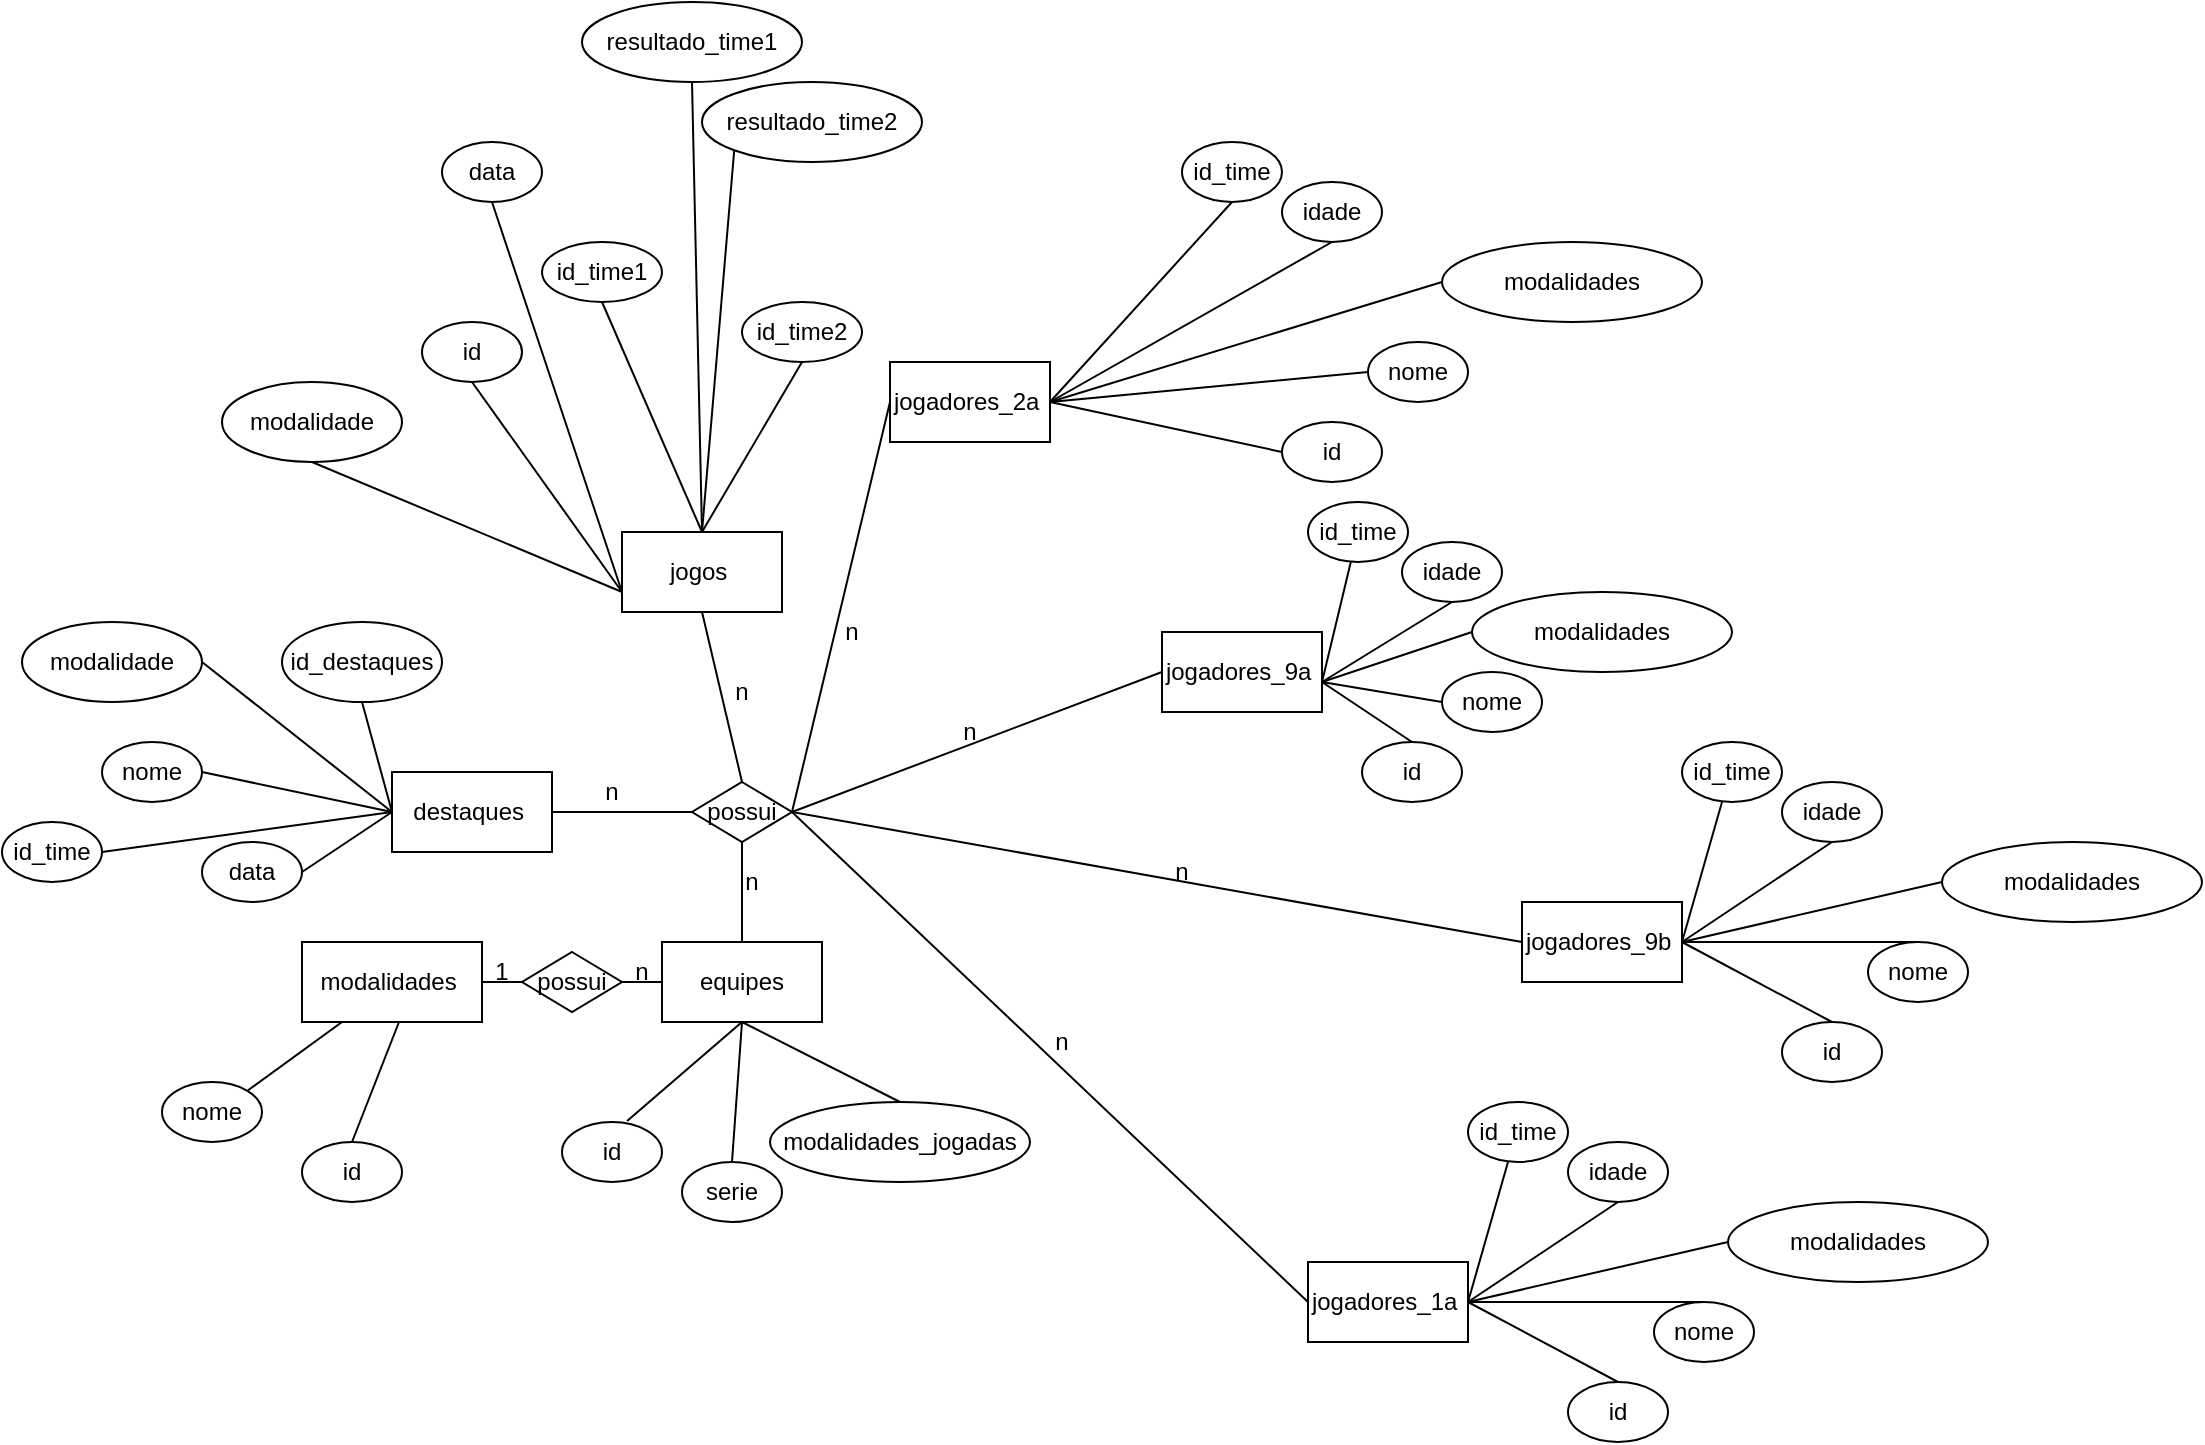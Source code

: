 <mxfile version="24.7.6">
  <diagram name="Página-1" id="XERevIFsAHX4DDxvJxri">
    <mxGraphModel dx="2442" dy="2038" grid="1" gridSize="10" guides="1" tooltips="1" connect="1" arrows="1" fold="1" page="1" pageScale="1" pageWidth="827" pageHeight="1169" math="0" shadow="0">
      <root>
        <mxCell id="0" />
        <mxCell id="1" parent="0" />
        <mxCell id="SqjKZSaL8NwDpM86Zb0R-29" value="modalidades&amp;nbsp;" style="rounded=0;whiteSpace=wrap;html=1;" vertex="1" parent="1">
          <mxGeometry x="90" y="190" width="90" height="40" as="geometry" />
        </mxCell>
        <mxCell id="SqjKZSaL8NwDpM86Zb0R-30" value="equipes" style="rounded=0;whiteSpace=wrap;html=1;" vertex="1" parent="1">
          <mxGeometry x="270" y="190" width="80" height="40" as="geometry" />
        </mxCell>
        <mxCell id="SqjKZSaL8NwDpM86Zb0R-32" value="jogadores_1a&amp;nbsp;" style="rounded=0;whiteSpace=wrap;html=1;" vertex="1" parent="1">
          <mxGeometry x="593" y="350" width="80" height="40" as="geometry" />
        </mxCell>
        <mxCell id="SqjKZSaL8NwDpM86Zb0R-34" value="destaques&amp;nbsp;" style="rounded=0;whiteSpace=wrap;html=1;" vertex="1" parent="1">
          <mxGeometry x="135" y="105" width="80" height="40" as="geometry" />
        </mxCell>
        <mxCell id="SqjKZSaL8NwDpM86Zb0R-35" value="jogos&amp;nbsp;" style="rounded=0;whiteSpace=wrap;html=1;" vertex="1" parent="1">
          <mxGeometry x="250" y="-15" width="80" height="40" as="geometry" />
        </mxCell>
        <mxCell id="SqjKZSaL8NwDpM86Zb0R-36" value="jogadores_2a&amp;nbsp;" style="rounded=0;whiteSpace=wrap;html=1;" vertex="1" parent="1">
          <mxGeometry x="384" y="-100" width="80" height="40" as="geometry" />
        </mxCell>
        <mxCell id="SqjKZSaL8NwDpM86Zb0R-37" value="jogadores_9a&amp;nbsp;" style="rounded=0;whiteSpace=wrap;html=1;" vertex="1" parent="1">
          <mxGeometry x="520" y="35" width="80" height="40" as="geometry" />
        </mxCell>
        <mxCell id="SqjKZSaL8NwDpM86Zb0R-38" value="jogadores_9b&amp;nbsp;" style="rounded=0;whiteSpace=wrap;html=1;" vertex="1" parent="1">
          <mxGeometry x="700" y="170" width="80" height="40" as="geometry" />
        </mxCell>
        <mxCell id="SqjKZSaL8NwDpM86Zb0R-41" value="nome" style="ellipse;whiteSpace=wrap;html=1;" vertex="1" parent="1">
          <mxGeometry x="20" y="260" width="50" height="30" as="geometry" />
        </mxCell>
        <mxCell id="SqjKZSaL8NwDpM86Zb0R-42" value="id" style="ellipse;whiteSpace=wrap;html=1;" vertex="1" parent="1">
          <mxGeometry x="90" y="290" width="50" height="30" as="geometry" />
        </mxCell>
        <mxCell id="SqjKZSaL8NwDpM86Zb0R-44" value="" style="endArrow=none;html=1;rounded=0;exitX=1;exitY=0;exitDx=0;exitDy=0;" edge="1" parent="1" source="SqjKZSaL8NwDpM86Zb0R-41">
          <mxGeometry width="50" height="50" relative="1" as="geometry">
            <mxPoint x="60" y="280" as="sourcePoint" />
            <mxPoint x="110" y="230" as="targetPoint" />
          </mxGeometry>
        </mxCell>
        <mxCell id="SqjKZSaL8NwDpM86Zb0R-45" value="" style="endArrow=none;html=1;rounded=0;exitX=0.5;exitY=0;exitDx=0;exitDy=0;" edge="1" parent="1" source="SqjKZSaL8NwDpM86Zb0R-42">
          <mxGeometry width="50" height="50" relative="1" as="geometry">
            <mxPoint x="91.5" y="265" as="sourcePoint" />
            <mxPoint x="138.5" y="230" as="targetPoint" />
          </mxGeometry>
        </mxCell>
        <mxCell id="SqjKZSaL8NwDpM86Zb0R-46" value="possui" style="rhombus;whiteSpace=wrap;html=1;" vertex="1" parent="1">
          <mxGeometry x="200" y="195" width="50" height="30" as="geometry" />
        </mxCell>
        <mxCell id="SqjKZSaL8NwDpM86Zb0R-48" value="" style="endArrow=none;html=1;rounded=0;exitX=1;exitY=0.5;exitDx=0;exitDy=0;entryX=0;entryY=0.5;entryDx=0;entryDy=0;" edge="1" parent="1" source="SqjKZSaL8NwDpM86Zb0R-29" target="SqjKZSaL8NwDpM86Zb0R-46">
          <mxGeometry width="50" height="50" relative="1" as="geometry">
            <mxPoint x="370" y="330" as="sourcePoint" />
            <mxPoint x="420" y="280" as="targetPoint" />
          </mxGeometry>
        </mxCell>
        <mxCell id="SqjKZSaL8NwDpM86Zb0R-49" value="" style="endArrow=none;html=1;rounded=0;exitX=1;exitY=0.5;exitDx=0;exitDy=0;entryX=0;entryY=0.5;entryDx=0;entryDy=0;" edge="1" parent="1">
          <mxGeometry width="50" height="50" relative="1" as="geometry">
            <mxPoint x="250" y="210" as="sourcePoint" />
            <mxPoint x="270" y="210" as="targetPoint" />
          </mxGeometry>
        </mxCell>
        <mxCell id="SqjKZSaL8NwDpM86Zb0R-50" value="1" style="text;html=1;align=center;verticalAlign=middle;whiteSpace=wrap;rounded=0;" vertex="1" parent="1">
          <mxGeometry x="160" y="190" width="60" height="30" as="geometry" />
        </mxCell>
        <mxCell id="SqjKZSaL8NwDpM86Zb0R-51" value="n" style="text;html=1;align=center;verticalAlign=middle;whiteSpace=wrap;rounded=0;" vertex="1" parent="1">
          <mxGeometry x="230" y="190" width="60" height="30" as="geometry" />
        </mxCell>
        <mxCell id="SqjKZSaL8NwDpM86Zb0R-52" value="id" style="ellipse;whiteSpace=wrap;html=1;" vertex="1" parent="1">
          <mxGeometry x="220" y="280" width="50" height="30" as="geometry" />
        </mxCell>
        <mxCell id="SqjKZSaL8NwDpM86Zb0R-53" value="serie" style="ellipse;whiteSpace=wrap;html=1;" vertex="1" parent="1">
          <mxGeometry x="280" y="300" width="50" height="30" as="geometry" />
        </mxCell>
        <mxCell id="SqjKZSaL8NwDpM86Zb0R-54" value="modalidades_jogadas" style="ellipse;whiteSpace=wrap;html=1;" vertex="1" parent="1">
          <mxGeometry x="324" y="270" width="130" height="40" as="geometry" />
        </mxCell>
        <mxCell id="SqjKZSaL8NwDpM86Zb0R-56" value="" style="endArrow=none;html=1;rounded=0;exitX=0.651;exitY=-0.016;exitDx=0;exitDy=0;exitPerimeter=0;entryX=0.5;entryY=1;entryDx=0;entryDy=0;" edge="1" parent="1" source="SqjKZSaL8NwDpM86Zb0R-52" target="SqjKZSaL8NwDpM86Zb0R-30">
          <mxGeometry width="50" height="50" relative="1" as="geometry">
            <mxPoint x="240" y="280" as="sourcePoint" />
            <mxPoint x="290" y="230" as="targetPoint" />
          </mxGeometry>
        </mxCell>
        <mxCell id="SqjKZSaL8NwDpM86Zb0R-57" value="" style="endArrow=none;html=1;rounded=0;exitX=0.5;exitY=0;exitDx=0;exitDy=0;entryX=0.5;entryY=1;entryDx=0;entryDy=0;" edge="1" parent="1" source="SqjKZSaL8NwDpM86Zb0R-53" target="SqjKZSaL8NwDpM86Zb0R-30">
          <mxGeometry width="50" height="50" relative="1" as="geometry">
            <mxPoint x="300" y="300" as="sourcePoint" />
            <mxPoint x="357" y="250" as="targetPoint" />
          </mxGeometry>
        </mxCell>
        <mxCell id="SqjKZSaL8NwDpM86Zb0R-58" value="" style="endArrow=none;html=1;rounded=0;exitX=0.5;exitY=0;exitDx=0;exitDy=0;entryX=0.5;entryY=1;entryDx=0;entryDy=0;" edge="1" parent="1" source="SqjKZSaL8NwDpM86Zb0R-54" target="SqjKZSaL8NwDpM86Zb0R-30">
          <mxGeometry width="50" height="50" relative="1" as="geometry">
            <mxPoint x="380" y="270" as="sourcePoint" />
            <mxPoint x="385" y="200" as="targetPoint" />
          </mxGeometry>
        </mxCell>
        <mxCell id="SqjKZSaL8NwDpM86Zb0R-59" value="possui" style="rhombus;whiteSpace=wrap;html=1;" vertex="1" parent="1">
          <mxGeometry x="285" y="110" width="50" height="30" as="geometry" />
        </mxCell>
        <mxCell id="SqjKZSaL8NwDpM86Zb0R-60" value="" style="endArrow=none;html=1;rounded=0;entryX=0.5;entryY=1;entryDx=0;entryDy=0;exitX=0.5;exitY=0;exitDx=0;exitDy=0;" edge="1" parent="1" source="SqjKZSaL8NwDpM86Zb0R-30" target="SqjKZSaL8NwDpM86Zb0R-59">
          <mxGeometry width="50" height="50" relative="1" as="geometry">
            <mxPoint x="310" y="180" as="sourcePoint" />
            <mxPoint x="360" y="130" as="targetPoint" />
          </mxGeometry>
        </mxCell>
        <mxCell id="SqjKZSaL8NwDpM86Zb0R-61" value="" style="endArrow=none;html=1;rounded=0;entryX=0;entryY=0.5;entryDx=0;entryDy=0;exitX=1;exitY=0.5;exitDx=0;exitDy=0;" edge="1" parent="1" source="SqjKZSaL8NwDpM86Zb0R-59" target="SqjKZSaL8NwDpM86Zb0R-36">
          <mxGeometry width="50" height="50" relative="1" as="geometry">
            <mxPoint x="335" y="130" as="sourcePoint" />
            <mxPoint x="385" y="80" as="targetPoint" />
          </mxGeometry>
        </mxCell>
        <mxCell id="SqjKZSaL8NwDpM86Zb0R-62" value="" style="endArrow=none;html=1;rounded=0;entryX=0;entryY=0.5;entryDx=0;entryDy=0;exitX=1;exitY=0.5;exitDx=0;exitDy=0;" edge="1" parent="1" source="SqjKZSaL8NwDpM86Zb0R-59" target="SqjKZSaL8NwDpM86Zb0R-37">
          <mxGeometry width="50" height="50" relative="1" as="geometry">
            <mxPoint x="345" y="135" as="sourcePoint" />
            <mxPoint x="450" y="30" as="targetPoint" />
          </mxGeometry>
        </mxCell>
        <mxCell id="SqjKZSaL8NwDpM86Zb0R-63" value="" style="endArrow=none;html=1;rounded=0;entryX=0;entryY=0.5;entryDx=0;entryDy=0;exitX=1;exitY=0.5;exitDx=0;exitDy=0;" edge="1" parent="1" source="SqjKZSaL8NwDpM86Zb0R-59" target="SqjKZSaL8NwDpM86Zb0R-38">
          <mxGeometry width="50" height="50" relative="1" as="geometry">
            <mxPoint x="340" y="130" as="sourcePoint" />
            <mxPoint x="450" y="100" as="targetPoint" />
          </mxGeometry>
        </mxCell>
        <mxCell id="SqjKZSaL8NwDpM86Zb0R-64" value="" style="endArrow=none;html=1;rounded=0;entryX=0;entryY=0.5;entryDx=0;entryDy=0;exitX=1;exitY=0.5;exitDx=0;exitDy=0;" edge="1" parent="1" source="SqjKZSaL8NwDpM86Zb0R-59" target="SqjKZSaL8NwDpM86Zb0R-32">
          <mxGeometry width="50" height="50" relative="1" as="geometry">
            <mxPoint x="340" y="130" as="sourcePoint" />
            <mxPoint x="450" y="170" as="targetPoint" />
          </mxGeometry>
        </mxCell>
        <mxCell id="SqjKZSaL8NwDpM86Zb0R-65" value="n" style="text;html=1;align=center;verticalAlign=middle;whiteSpace=wrap;rounded=0;" vertex="1" parent="1">
          <mxGeometry x="285" y="145" width="60" height="30" as="geometry" />
        </mxCell>
        <mxCell id="SqjKZSaL8NwDpM86Zb0R-66" value="n" style="text;html=1;align=center;verticalAlign=middle;whiteSpace=wrap;rounded=0;" vertex="1" parent="1">
          <mxGeometry x="335" y="20" width="60" height="30" as="geometry" />
        </mxCell>
        <mxCell id="SqjKZSaL8NwDpM86Zb0R-68" value="n" style="text;html=1;align=center;verticalAlign=middle;whiteSpace=wrap;rounded=0;" vertex="1" parent="1">
          <mxGeometry x="394" y="70" width="60" height="30" as="geometry" />
        </mxCell>
        <mxCell id="SqjKZSaL8NwDpM86Zb0R-69" value="n" style="text;html=1;align=center;verticalAlign=middle;whiteSpace=wrap;rounded=0;" vertex="1" parent="1">
          <mxGeometry x="500" y="140" width="60" height="30" as="geometry" />
        </mxCell>
        <mxCell id="SqjKZSaL8NwDpM86Zb0R-70" value="n" style="text;html=1;align=center;verticalAlign=middle;whiteSpace=wrap;rounded=0;" vertex="1" parent="1">
          <mxGeometry x="430" y="220" width="80" height="40" as="geometry" />
        </mxCell>
        <mxCell id="SqjKZSaL8NwDpM86Zb0R-72" value="id" style="ellipse;whiteSpace=wrap;html=1;" vertex="1" parent="1">
          <mxGeometry x="580" y="-70" width="50" height="30" as="geometry" />
        </mxCell>
        <mxCell id="SqjKZSaL8NwDpM86Zb0R-73" value="nome" style="ellipse;whiteSpace=wrap;html=1;" vertex="1" parent="1">
          <mxGeometry x="623" y="-110" width="50" height="30" as="geometry" />
        </mxCell>
        <mxCell id="SqjKZSaL8NwDpM86Zb0R-74" value="modalidades" style="ellipse;whiteSpace=wrap;html=1;" vertex="1" parent="1">
          <mxGeometry x="660" y="-160" width="130" height="40" as="geometry" />
        </mxCell>
        <mxCell id="SqjKZSaL8NwDpM86Zb0R-75" value="" style="endArrow=none;html=1;rounded=0;entryX=1;entryY=0.5;entryDx=0;entryDy=0;exitX=0;exitY=0.5;exitDx=0;exitDy=0;" edge="1" parent="1" source="SqjKZSaL8NwDpM86Zb0R-72" target="SqjKZSaL8NwDpM86Zb0R-36">
          <mxGeometry width="50" height="50" relative="1" as="geometry">
            <mxPoint x="635" y="-10" as="sourcePoint" />
            <mxPoint x="683" y="-120" as="targetPoint" />
          </mxGeometry>
        </mxCell>
        <mxCell id="SqjKZSaL8NwDpM86Zb0R-76" value="" style="endArrow=none;html=1;rounded=0;exitX=0;exitY=0.5;exitDx=0;exitDy=0;entryX=1;entryY=0.5;entryDx=0;entryDy=0;" edge="1" parent="1" source="SqjKZSaL8NwDpM86Zb0R-73" target="SqjKZSaL8NwDpM86Zb0R-36">
          <mxGeometry width="50" height="50" relative="1" as="geometry">
            <mxPoint x="673" y="-50" as="sourcePoint" />
            <mxPoint x="570" y="-50" as="targetPoint" />
          </mxGeometry>
        </mxCell>
        <mxCell id="SqjKZSaL8NwDpM86Zb0R-77" value="" style="endArrow=none;html=1;rounded=0;exitX=0;exitY=0.5;exitDx=0;exitDy=0;entryX=1;entryY=0.5;entryDx=0;entryDy=0;" edge="1" parent="1" source="SqjKZSaL8NwDpM86Zb0R-74" target="SqjKZSaL8NwDpM86Zb0R-36">
          <mxGeometry width="50" height="50" relative="1" as="geometry">
            <mxPoint x="753" y="-80" as="sourcePoint" />
            <mxPoint x="683" y="-120" as="targetPoint" />
          </mxGeometry>
        </mxCell>
        <mxCell id="SqjKZSaL8NwDpM86Zb0R-78" value="idade" style="ellipse;whiteSpace=wrap;html=1;" vertex="1" parent="1">
          <mxGeometry x="580" y="-190" width="50" height="30" as="geometry" />
        </mxCell>
        <mxCell id="SqjKZSaL8NwDpM86Zb0R-79" value="id_time" style="ellipse;whiteSpace=wrap;html=1;" vertex="1" parent="1">
          <mxGeometry x="530" y="-210" width="50" height="30" as="geometry" />
        </mxCell>
        <mxCell id="SqjKZSaL8NwDpM86Zb0R-80" value="" style="endArrow=none;html=1;rounded=0;exitX=1;exitY=0.5;exitDx=0;exitDy=0;entryX=0.5;entryY=1;entryDx=0;entryDy=0;" edge="1" parent="1" source="SqjKZSaL8NwDpM86Zb0R-36" target="SqjKZSaL8NwDpM86Zb0R-79">
          <mxGeometry width="50" height="50" relative="1" as="geometry">
            <mxPoint x="560" y="-50" as="sourcePoint" />
            <mxPoint x="550" y="-160" as="targetPoint" />
          </mxGeometry>
        </mxCell>
        <mxCell id="SqjKZSaL8NwDpM86Zb0R-81" value="" style="endArrow=none;html=1;rounded=0;exitX=1;exitY=0.5;exitDx=0;exitDy=0;entryX=0.5;entryY=1;entryDx=0;entryDy=0;" edge="1" parent="1" source="SqjKZSaL8NwDpM86Zb0R-36" target="SqjKZSaL8NwDpM86Zb0R-78">
          <mxGeometry width="50" height="50" relative="1" as="geometry">
            <mxPoint x="570" y="-50" as="sourcePoint" />
            <mxPoint x="620" y="-100" as="targetPoint" />
          </mxGeometry>
        </mxCell>
        <mxCell id="SqjKZSaL8NwDpM86Zb0R-93" value="id" style="ellipse;whiteSpace=wrap;html=1;" vertex="1" parent="1">
          <mxGeometry x="620" y="90" width="50" height="30" as="geometry" />
        </mxCell>
        <mxCell id="SqjKZSaL8NwDpM86Zb0R-94" value="nome" style="ellipse;whiteSpace=wrap;html=1;" vertex="1" parent="1">
          <mxGeometry x="660" y="55" width="50" height="30" as="geometry" />
        </mxCell>
        <mxCell id="SqjKZSaL8NwDpM86Zb0R-95" value="modalidades" style="ellipse;whiteSpace=wrap;html=1;" vertex="1" parent="1">
          <mxGeometry x="675" y="15" width="130" height="40" as="geometry" />
        </mxCell>
        <mxCell id="SqjKZSaL8NwDpM86Zb0R-96" value="" style="endArrow=none;html=1;rounded=0;entryX=1;entryY=0.5;entryDx=0;entryDy=0;exitX=0.5;exitY=0;exitDx=0;exitDy=0;" edge="1" parent="1" source="SqjKZSaL8NwDpM86Zb0R-93">
          <mxGeometry width="50" height="50" relative="1" as="geometry">
            <mxPoint x="675" y="100" as="sourcePoint" />
            <mxPoint x="600" y="60" as="targetPoint" />
          </mxGeometry>
        </mxCell>
        <mxCell id="SqjKZSaL8NwDpM86Zb0R-97" value="" style="endArrow=none;html=1;rounded=0;exitX=0;exitY=0.5;exitDx=0;exitDy=0;entryX=1;entryY=0.5;entryDx=0;entryDy=0;" edge="1" parent="1" source="SqjKZSaL8NwDpM86Zb0R-94">
          <mxGeometry width="50" height="50" relative="1" as="geometry">
            <mxPoint x="713" y="60" as="sourcePoint" />
            <mxPoint x="600" y="60" as="targetPoint" />
          </mxGeometry>
        </mxCell>
        <mxCell id="SqjKZSaL8NwDpM86Zb0R-98" value="" style="endArrow=none;html=1;rounded=0;exitX=0;exitY=0.5;exitDx=0;exitDy=0;entryX=1;entryY=0.5;entryDx=0;entryDy=0;" edge="1" parent="1" source="SqjKZSaL8NwDpM86Zb0R-95">
          <mxGeometry width="50" height="50" relative="1" as="geometry">
            <mxPoint x="793" y="30" as="sourcePoint" />
            <mxPoint x="600" y="60" as="targetPoint" />
          </mxGeometry>
        </mxCell>
        <mxCell id="SqjKZSaL8NwDpM86Zb0R-99" value="idade" style="ellipse;whiteSpace=wrap;html=1;" vertex="1" parent="1">
          <mxGeometry x="640" y="-10" width="50" height="30" as="geometry" />
        </mxCell>
        <mxCell id="SqjKZSaL8NwDpM86Zb0R-101" value="" style="endArrow=none;html=1;rounded=0;" edge="1" parent="1" source="SqjKZSaL8NwDpM86Zb0R-100">
          <mxGeometry width="50" height="50" relative="1" as="geometry">
            <mxPoint x="600" y="60" as="sourcePoint" />
            <mxPoint x="620" y="-10" as="targetPoint" />
          </mxGeometry>
        </mxCell>
        <mxCell id="SqjKZSaL8NwDpM86Zb0R-102" value="" style="endArrow=none;html=1;rounded=0;exitX=1;exitY=0.5;exitDx=0;exitDy=0;entryX=0.5;entryY=1;entryDx=0;entryDy=0;" edge="1" parent="1" target="SqjKZSaL8NwDpM86Zb0R-99">
          <mxGeometry width="50" height="50" relative="1" as="geometry">
            <mxPoint x="600" y="60" as="sourcePoint" />
            <mxPoint x="660" y="10" as="targetPoint" />
          </mxGeometry>
        </mxCell>
        <mxCell id="SqjKZSaL8NwDpM86Zb0R-103" value="" style="endArrow=none;html=1;rounded=0;" edge="1" parent="1" target="SqjKZSaL8NwDpM86Zb0R-100">
          <mxGeometry width="50" height="50" relative="1" as="geometry">
            <mxPoint x="600" y="60" as="sourcePoint" />
            <mxPoint x="620" y="-10" as="targetPoint" />
          </mxGeometry>
        </mxCell>
        <mxCell id="SqjKZSaL8NwDpM86Zb0R-100" value="id_time" style="ellipse;whiteSpace=wrap;html=1;" vertex="1" parent="1">
          <mxGeometry x="593" y="-30" width="50" height="30" as="geometry" />
        </mxCell>
        <mxCell id="SqjKZSaL8NwDpM86Zb0R-104" value="id" style="ellipse;whiteSpace=wrap;html=1;" vertex="1" parent="1">
          <mxGeometry x="830" y="230" width="50" height="30" as="geometry" />
        </mxCell>
        <mxCell id="SqjKZSaL8NwDpM86Zb0R-105" value="nome" style="ellipse;whiteSpace=wrap;html=1;" vertex="1" parent="1">
          <mxGeometry x="873" y="190" width="50" height="30" as="geometry" />
        </mxCell>
        <mxCell id="SqjKZSaL8NwDpM86Zb0R-106" value="modalidades" style="ellipse;whiteSpace=wrap;html=1;" vertex="1" parent="1">
          <mxGeometry x="910" y="140" width="130" height="40" as="geometry" />
        </mxCell>
        <mxCell id="SqjKZSaL8NwDpM86Zb0R-107" value="" style="endArrow=none;html=1;rounded=0;entryX=1;entryY=0.5;entryDx=0;entryDy=0;" edge="1" parent="1">
          <mxGeometry width="50" height="50" relative="1" as="geometry">
            <mxPoint x="855" y="230" as="sourcePoint" />
            <mxPoint x="780" y="190" as="targetPoint" />
          </mxGeometry>
        </mxCell>
        <mxCell id="SqjKZSaL8NwDpM86Zb0R-108" value="" style="endArrow=none;html=1;rounded=0;exitX=0.5;exitY=0;exitDx=0;exitDy=0;entryX=1;entryY=0.5;entryDx=0;entryDy=0;" edge="1" parent="1" source="SqjKZSaL8NwDpM86Zb0R-105">
          <mxGeometry width="50" height="50" relative="1" as="geometry">
            <mxPoint x="893" y="190" as="sourcePoint" />
            <mxPoint x="780" y="190" as="targetPoint" />
          </mxGeometry>
        </mxCell>
        <mxCell id="SqjKZSaL8NwDpM86Zb0R-109" value="" style="endArrow=none;html=1;rounded=0;exitX=0;exitY=0.5;exitDx=0;exitDy=0;entryX=1;entryY=0.5;entryDx=0;entryDy=0;" edge="1" parent="1" source="SqjKZSaL8NwDpM86Zb0R-106">
          <mxGeometry width="50" height="50" relative="1" as="geometry">
            <mxPoint x="973" y="160" as="sourcePoint" />
            <mxPoint x="780" y="190" as="targetPoint" />
          </mxGeometry>
        </mxCell>
        <mxCell id="SqjKZSaL8NwDpM86Zb0R-110" value="idade" style="ellipse;whiteSpace=wrap;html=1;" vertex="1" parent="1">
          <mxGeometry x="830" y="110" width="50" height="30" as="geometry" />
        </mxCell>
        <mxCell id="SqjKZSaL8NwDpM86Zb0R-111" value="id_time" style="ellipse;whiteSpace=wrap;html=1;" vertex="1" parent="1">
          <mxGeometry x="780" y="90" width="50" height="30" as="geometry" />
        </mxCell>
        <mxCell id="SqjKZSaL8NwDpM86Zb0R-112" value="" style="endArrow=none;html=1;rounded=0;" edge="1" parent="1">
          <mxGeometry width="50" height="50" relative="1" as="geometry">
            <mxPoint x="780" y="190" as="sourcePoint" />
            <mxPoint x="800" y="120" as="targetPoint" />
          </mxGeometry>
        </mxCell>
        <mxCell id="SqjKZSaL8NwDpM86Zb0R-113" value="" style="endArrow=none;html=1;rounded=0;exitX=1;exitY=0.5;exitDx=0;exitDy=0;entryX=0.5;entryY=1;entryDx=0;entryDy=0;" edge="1" parent="1" target="SqjKZSaL8NwDpM86Zb0R-110">
          <mxGeometry width="50" height="50" relative="1" as="geometry">
            <mxPoint x="780" y="190" as="sourcePoint" />
            <mxPoint x="840" y="140" as="targetPoint" />
          </mxGeometry>
        </mxCell>
        <mxCell id="SqjKZSaL8NwDpM86Zb0R-114" value="id" style="ellipse;whiteSpace=wrap;html=1;" vertex="1" parent="1">
          <mxGeometry x="723" y="410" width="50" height="30" as="geometry" />
        </mxCell>
        <mxCell id="SqjKZSaL8NwDpM86Zb0R-115" value="nome" style="ellipse;whiteSpace=wrap;html=1;" vertex="1" parent="1">
          <mxGeometry x="766" y="370" width="50" height="30" as="geometry" />
        </mxCell>
        <mxCell id="SqjKZSaL8NwDpM86Zb0R-116" value="modalidades" style="ellipse;whiteSpace=wrap;html=1;" vertex="1" parent="1">
          <mxGeometry x="803" y="320" width="130" height="40" as="geometry" />
        </mxCell>
        <mxCell id="SqjKZSaL8NwDpM86Zb0R-117" value="" style="endArrow=none;html=1;rounded=0;entryX=1;entryY=0.5;entryDx=0;entryDy=0;" edge="1" parent="1">
          <mxGeometry width="50" height="50" relative="1" as="geometry">
            <mxPoint x="748" y="410" as="sourcePoint" />
            <mxPoint x="673" y="370" as="targetPoint" />
          </mxGeometry>
        </mxCell>
        <mxCell id="SqjKZSaL8NwDpM86Zb0R-118" value="" style="endArrow=none;html=1;rounded=0;exitX=0.5;exitY=0;exitDx=0;exitDy=0;entryX=1;entryY=0.5;entryDx=0;entryDy=0;" edge="1" parent="1" source="SqjKZSaL8NwDpM86Zb0R-115">
          <mxGeometry width="50" height="50" relative="1" as="geometry">
            <mxPoint x="786" y="370" as="sourcePoint" />
            <mxPoint x="673" y="370" as="targetPoint" />
          </mxGeometry>
        </mxCell>
        <mxCell id="SqjKZSaL8NwDpM86Zb0R-119" value="" style="endArrow=none;html=1;rounded=0;exitX=0;exitY=0.5;exitDx=0;exitDy=0;entryX=1;entryY=0.5;entryDx=0;entryDy=0;" edge="1" parent="1" source="SqjKZSaL8NwDpM86Zb0R-116">
          <mxGeometry width="50" height="50" relative="1" as="geometry">
            <mxPoint x="866" y="340" as="sourcePoint" />
            <mxPoint x="673" y="370" as="targetPoint" />
          </mxGeometry>
        </mxCell>
        <mxCell id="SqjKZSaL8NwDpM86Zb0R-120" value="idade" style="ellipse;whiteSpace=wrap;html=1;" vertex="1" parent="1">
          <mxGeometry x="723" y="290" width="50" height="30" as="geometry" />
        </mxCell>
        <mxCell id="SqjKZSaL8NwDpM86Zb0R-121" value="id_time" style="ellipse;whiteSpace=wrap;html=1;" vertex="1" parent="1">
          <mxGeometry x="673" y="270" width="50" height="30" as="geometry" />
        </mxCell>
        <mxCell id="SqjKZSaL8NwDpM86Zb0R-122" value="" style="endArrow=none;html=1;rounded=0;" edge="1" parent="1">
          <mxGeometry width="50" height="50" relative="1" as="geometry">
            <mxPoint x="673" y="370" as="sourcePoint" />
            <mxPoint x="693" y="300" as="targetPoint" />
          </mxGeometry>
        </mxCell>
        <mxCell id="SqjKZSaL8NwDpM86Zb0R-123" value="" style="endArrow=none;html=1;rounded=0;exitX=1;exitY=0.5;exitDx=0;exitDy=0;entryX=0.5;entryY=1;entryDx=0;entryDy=0;" edge="1" parent="1" target="SqjKZSaL8NwDpM86Zb0R-120">
          <mxGeometry width="50" height="50" relative="1" as="geometry">
            <mxPoint x="673" y="370" as="sourcePoint" />
            <mxPoint x="733" y="320" as="targetPoint" />
          </mxGeometry>
        </mxCell>
        <mxCell id="SqjKZSaL8NwDpM86Zb0R-124" value="" style="endArrow=none;html=1;rounded=0;exitX=0.5;exitY=0;exitDx=0;exitDy=0;" edge="1" parent="1" source="SqjKZSaL8NwDpM86Zb0R-59">
          <mxGeometry width="50" height="50" relative="1" as="geometry">
            <mxPoint x="240" y="75" as="sourcePoint" />
            <mxPoint x="290" y="25" as="targetPoint" />
          </mxGeometry>
        </mxCell>
        <mxCell id="SqjKZSaL8NwDpM86Zb0R-125" value="id_time1" style="ellipse;whiteSpace=wrap;html=1;" vertex="1" parent="1">
          <mxGeometry x="210" y="-160" width="60" height="30" as="geometry" />
        </mxCell>
        <mxCell id="SqjKZSaL8NwDpM86Zb0R-126" value="data" style="ellipse;whiteSpace=wrap;html=1;" vertex="1" parent="1">
          <mxGeometry x="160" y="-210" width="50" height="30" as="geometry" />
        </mxCell>
        <mxCell id="SqjKZSaL8NwDpM86Zb0R-127" value="modalidade" style="ellipse;whiteSpace=wrap;html=1;" vertex="1" parent="1">
          <mxGeometry x="50" y="-90" width="90" height="40" as="geometry" />
        </mxCell>
        <mxCell id="SqjKZSaL8NwDpM86Zb0R-129" value="" style="endArrow=none;html=1;rounded=0;exitX=0.5;exitY=1;exitDx=0;exitDy=0;entryX=0;entryY=0.75;entryDx=0;entryDy=0;" edge="1" parent="1" source="SqjKZSaL8NwDpM86Zb0R-126" target="SqjKZSaL8NwDpM86Zb0R-35">
          <mxGeometry width="50" height="50" relative="1" as="geometry">
            <mxPoint x="213" y="-240" as="sourcePoint" />
            <mxPoint x="100" y="-240" as="targetPoint" />
          </mxGeometry>
        </mxCell>
        <mxCell id="SqjKZSaL8NwDpM86Zb0R-130" value="" style="endArrow=none;html=1;rounded=0;exitX=0.5;exitY=1;exitDx=0;exitDy=0;entryX=0;entryY=0.75;entryDx=0;entryDy=0;" edge="1" parent="1" source="SqjKZSaL8NwDpM86Zb0R-127" target="SqjKZSaL8NwDpM86Zb0R-35">
          <mxGeometry width="50" height="50" relative="1" as="geometry">
            <mxPoint x="293" y="-270" as="sourcePoint" />
            <mxPoint x="100" y="-240" as="targetPoint" />
          </mxGeometry>
        </mxCell>
        <mxCell id="SqjKZSaL8NwDpM86Zb0R-131" value="resultado_time1" style="ellipse;whiteSpace=wrap;html=1;" vertex="1" parent="1">
          <mxGeometry x="230" y="-280" width="110" height="40" as="geometry" />
        </mxCell>
        <mxCell id="SqjKZSaL8NwDpM86Zb0R-133" value="" style="endArrow=none;html=1;rounded=0;exitX=0.5;exitY=0;exitDx=0;exitDy=0;entryX=0.5;entryY=1;entryDx=0;entryDy=0;" edge="1" parent="1" source="SqjKZSaL8NwDpM86Zb0R-35" target="SqjKZSaL8NwDpM86Zb0R-136">
          <mxGeometry width="50" height="50" relative="1" as="geometry">
            <mxPoint x="324" y="-30" as="sourcePoint" />
            <mxPoint x="344" y="-100" as="targetPoint" />
          </mxGeometry>
        </mxCell>
        <mxCell id="SqjKZSaL8NwDpM86Zb0R-134" value="" style="endArrow=none;html=1;rounded=0;exitX=0.5;exitY=0;exitDx=0;exitDy=0;entryX=0.5;entryY=1;entryDx=0;entryDy=0;" edge="1" parent="1" target="SqjKZSaL8NwDpM86Zb0R-131" source="SqjKZSaL8NwDpM86Zb0R-35">
          <mxGeometry width="50" height="50" relative="1" as="geometry">
            <mxPoint x="100" y="-240" as="sourcePoint" />
            <mxPoint x="160" y="-290" as="targetPoint" />
          </mxGeometry>
        </mxCell>
        <mxCell id="SqjKZSaL8NwDpM86Zb0R-136" value="id_time2" style="ellipse;whiteSpace=wrap;html=1;" vertex="1" parent="1">
          <mxGeometry x="310" y="-130" width="60" height="30" as="geometry" />
        </mxCell>
        <mxCell id="SqjKZSaL8NwDpM86Zb0R-137" value="id" style="ellipse;whiteSpace=wrap;html=1;" vertex="1" parent="1">
          <mxGeometry x="150" y="-120" width="50" height="30" as="geometry" />
        </mxCell>
        <mxCell id="SqjKZSaL8NwDpM86Zb0R-139" value="" style="endArrow=none;html=1;rounded=0;entryX=0.5;entryY=1;entryDx=0;entryDy=0;exitX=0;exitY=0.75;exitDx=0;exitDy=0;" edge="1" parent="1" source="SqjKZSaL8NwDpM86Zb0R-35" target="SqjKZSaL8NwDpM86Zb0R-137">
          <mxGeometry width="50" height="50" relative="1" as="geometry">
            <mxPoint x="242.5" y="-50" as="sourcePoint" />
            <mxPoint x="167.5" y="-90" as="targetPoint" />
          </mxGeometry>
        </mxCell>
        <mxCell id="SqjKZSaL8NwDpM86Zb0R-141" value="" style="endArrow=none;html=1;rounded=0;exitX=0.5;exitY=0;exitDx=0;exitDy=0;entryX=0.5;entryY=1;entryDx=0;entryDy=0;" edge="1" parent="1" source="SqjKZSaL8NwDpM86Zb0R-35" target="SqjKZSaL8NwDpM86Zb0R-125">
          <mxGeometry width="50" height="50" relative="1" as="geometry">
            <mxPoint x="220" y="-25" as="sourcePoint" />
            <mxPoint x="270" y="-110" as="targetPoint" />
          </mxGeometry>
        </mxCell>
        <mxCell id="SqjKZSaL8NwDpM86Zb0R-143" value="resultado_time2" style="ellipse;whiteSpace=wrap;html=1;" vertex="1" parent="1">
          <mxGeometry x="290" y="-240" width="110" height="40" as="geometry" />
        </mxCell>
        <mxCell id="SqjKZSaL8NwDpM86Zb0R-145" value="" style="endArrow=none;html=1;rounded=0;exitX=0.5;exitY=0;exitDx=0;exitDy=0;entryX=0;entryY=1;entryDx=0;entryDy=0;" edge="1" parent="1" source="SqjKZSaL8NwDpM86Zb0R-35" target="SqjKZSaL8NwDpM86Zb0R-143">
          <mxGeometry width="50" height="50" relative="1" as="geometry">
            <mxPoint x="290" y="-120" as="sourcePoint" />
            <mxPoint x="340" y="-170" as="targetPoint" />
          </mxGeometry>
        </mxCell>
        <mxCell id="SqjKZSaL8NwDpM86Zb0R-146" value="n" style="text;html=1;align=center;verticalAlign=middle;whiteSpace=wrap;rounded=0;" vertex="1" parent="1">
          <mxGeometry x="280" y="50" width="60" height="30" as="geometry" />
        </mxCell>
        <mxCell id="SqjKZSaL8NwDpM86Zb0R-147" value="id_destaques" style="ellipse;whiteSpace=wrap;html=1;" vertex="1" parent="1">
          <mxGeometry x="80" y="30" width="80" height="40" as="geometry" />
        </mxCell>
        <mxCell id="SqjKZSaL8NwDpM86Zb0R-148" value="nome" style="ellipse;whiteSpace=wrap;html=1;" vertex="1" parent="1">
          <mxGeometry x="-10" y="90" width="50" height="30" as="geometry" />
        </mxCell>
        <mxCell id="SqjKZSaL8NwDpM86Zb0R-149" value="id_time" style="ellipse;whiteSpace=wrap;html=1;" vertex="1" parent="1">
          <mxGeometry x="-60" y="130" width="50" height="30" as="geometry" />
        </mxCell>
        <mxCell id="SqjKZSaL8NwDpM86Zb0R-150" value="modalidade" style="ellipse;whiteSpace=wrap;html=1;" vertex="1" parent="1">
          <mxGeometry x="-50" y="30" width="90" height="40" as="geometry" />
        </mxCell>
        <mxCell id="SqjKZSaL8NwDpM86Zb0R-151" value="data" style="ellipse;whiteSpace=wrap;html=1;" vertex="1" parent="1">
          <mxGeometry x="40" y="140" width="50" height="30" as="geometry" />
        </mxCell>
        <mxCell id="SqjKZSaL8NwDpM86Zb0R-152" value="" style="endArrow=none;html=1;rounded=0;entryX=0;entryY=0.5;entryDx=0;entryDy=0;exitX=0.5;exitY=1;exitDx=0;exitDy=0;" edge="1" parent="1" source="SqjKZSaL8NwDpM86Zb0R-147" target="SqjKZSaL8NwDpM86Zb0R-34">
          <mxGeometry width="50" height="50" relative="1" as="geometry">
            <mxPoint x="70" y="170" as="sourcePoint" />
            <mxPoint x="120" y="120" as="targetPoint" />
          </mxGeometry>
        </mxCell>
        <mxCell id="SqjKZSaL8NwDpM86Zb0R-153" value="" style="endArrow=none;html=1;rounded=0;entryX=0;entryY=0.5;entryDx=0;entryDy=0;exitX=1;exitY=0.5;exitDx=0;exitDy=0;" edge="1" parent="1" source="SqjKZSaL8NwDpM86Zb0R-150" target="SqjKZSaL8NwDpM86Zb0R-34">
          <mxGeometry width="50" height="50" relative="1" as="geometry">
            <mxPoint x="37.5" y="65" as="sourcePoint" />
            <mxPoint x="52.5" y="120" as="targetPoint" />
          </mxGeometry>
        </mxCell>
        <mxCell id="SqjKZSaL8NwDpM86Zb0R-154" value="" style="endArrow=none;html=1;rounded=0;exitX=1;exitY=0.5;exitDx=0;exitDy=0;entryX=0;entryY=0.5;entryDx=0;entryDy=0;" edge="1" parent="1" source="SqjKZSaL8NwDpM86Zb0R-148" target="SqjKZSaL8NwDpM86Zb0R-34">
          <mxGeometry width="50" height="50" relative="1" as="geometry">
            <mxPoint x="87.5" y="105" as="sourcePoint" />
            <mxPoint x="140" y="120" as="targetPoint" />
          </mxGeometry>
        </mxCell>
        <mxCell id="SqjKZSaL8NwDpM86Zb0R-155" value="" style="endArrow=none;html=1;rounded=0;exitX=1;exitY=0.5;exitDx=0;exitDy=0;entryX=0;entryY=0.5;entryDx=0;entryDy=0;" edge="1" parent="1" source="SqjKZSaL8NwDpM86Zb0R-149" target="SqjKZSaL8NwDpM86Zb0R-34">
          <mxGeometry width="50" height="50" relative="1" as="geometry">
            <mxPoint x="410" y="70" as="sourcePoint" />
            <mxPoint x="460" y="20" as="targetPoint" />
          </mxGeometry>
        </mxCell>
        <mxCell id="SqjKZSaL8NwDpM86Zb0R-156" value="" style="endArrow=none;html=1;rounded=0;entryX=0;entryY=0.5;entryDx=0;entryDy=0;exitX=1;exitY=0.5;exitDx=0;exitDy=0;" edge="1" parent="1" source="SqjKZSaL8NwDpM86Zb0R-151" target="SqjKZSaL8NwDpM86Zb0R-34">
          <mxGeometry width="50" height="50" relative="1" as="geometry">
            <mxPoint x="80" y="195" as="sourcePoint" />
            <mxPoint x="130" y="145" as="targetPoint" />
          </mxGeometry>
        </mxCell>
        <mxCell id="SqjKZSaL8NwDpM86Zb0R-160" value="" style="endArrow=none;html=1;rounded=0;entryX=0;entryY=0.5;entryDx=0;entryDy=0;exitX=1;exitY=0.5;exitDx=0;exitDy=0;" edge="1" parent="1" source="SqjKZSaL8NwDpM86Zb0R-34" target="SqjKZSaL8NwDpM86Zb0R-59">
          <mxGeometry width="50" height="50" relative="1" as="geometry">
            <mxPoint x="210" y="95" as="sourcePoint" />
            <mxPoint x="260" y="45" as="targetPoint" />
          </mxGeometry>
        </mxCell>
        <mxCell id="SqjKZSaL8NwDpM86Zb0R-161" value="n" style="text;html=1;align=center;verticalAlign=middle;whiteSpace=wrap;rounded=0;" vertex="1" parent="1">
          <mxGeometry x="230" y="100" width="30" height="30" as="geometry" />
        </mxCell>
      </root>
    </mxGraphModel>
  </diagram>
</mxfile>
